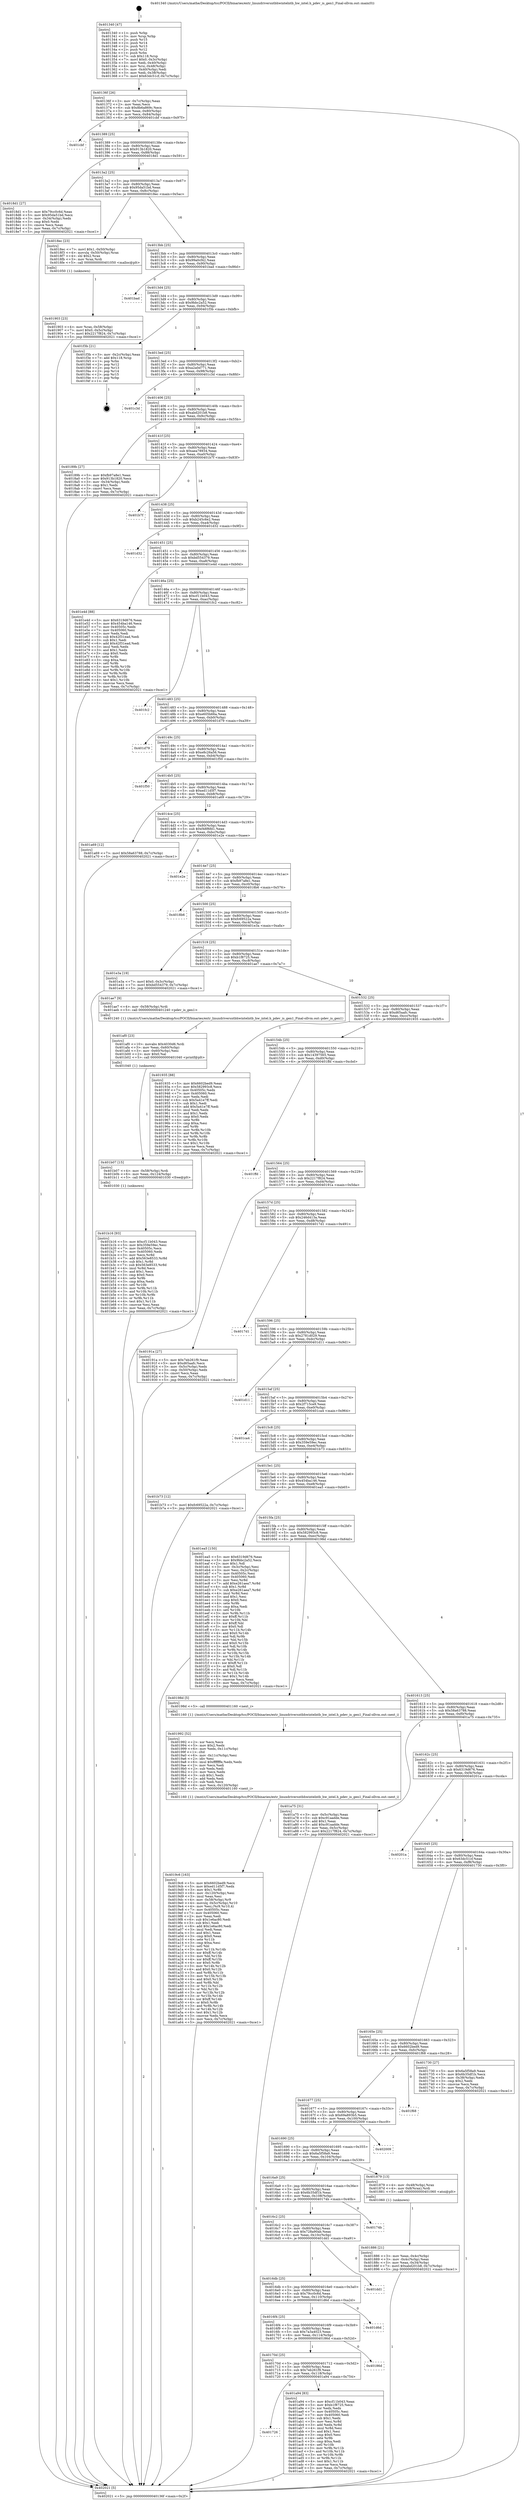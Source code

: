 digraph "0x401340" {
  label = "0x401340 (/mnt/c/Users/mathe/Desktop/tcc/POCII/binaries/extr_linuxdriversntbhwintelntb_hw_intel.h_pdev_is_gen1_Final-ollvm.out::main(0))"
  labelloc = "t"
  node[shape=record]

  Entry [label="",width=0.3,height=0.3,shape=circle,fillcolor=black,style=filled]
  "0x40136f" [label="{
     0x40136f [26]\l
     | [instrs]\l
     &nbsp;&nbsp;0x40136f \<+3\>: mov -0x7c(%rbp),%eax\l
     &nbsp;&nbsp;0x401372 \<+2\>: mov %eax,%ecx\l
     &nbsp;&nbsp;0x401374 \<+6\>: sub $0x8b6a869c,%ecx\l
     &nbsp;&nbsp;0x40137a \<+3\>: mov %eax,-0x80(%rbp)\l
     &nbsp;&nbsp;0x40137d \<+6\>: mov %ecx,-0x84(%rbp)\l
     &nbsp;&nbsp;0x401383 \<+6\>: je 0000000000401cbf \<main+0x97f\>\l
  }"]
  "0x401cbf" [label="{
     0x401cbf\l
  }", style=dashed]
  "0x401389" [label="{
     0x401389 [25]\l
     | [instrs]\l
     &nbsp;&nbsp;0x401389 \<+5\>: jmp 000000000040138e \<main+0x4e\>\l
     &nbsp;&nbsp;0x40138e \<+3\>: mov -0x80(%rbp),%eax\l
     &nbsp;&nbsp;0x401391 \<+5\>: sub $0x913b1820,%eax\l
     &nbsp;&nbsp;0x401396 \<+6\>: mov %eax,-0x88(%rbp)\l
     &nbsp;&nbsp;0x40139c \<+6\>: je 00000000004018d1 \<main+0x591\>\l
  }"]
  Exit [label="",width=0.3,height=0.3,shape=circle,fillcolor=black,style=filled,peripheries=2]
  "0x4018d1" [label="{
     0x4018d1 [27]\l
     | [instrs]\l
     &nbsp;&nbsp;0x4018d1 \<+5\>: mov $0x79cc0c6d,%eax\l
     &nbsp;&nbsp;0x4018d6 \<+5\>: mov $0x95da51bd,%ecx\l
     &nbsp;&nbsp;0x4018db \<+3\>: mov -0x34(%rbp),%edx\l
     &nbsp;&nbsp;0x4018de \<+3\>: cmp $0x0,%edx\l
     &nbsp;&nbsp;0x4018e1 \<+3\>: cmove %ecx,%eax\l
     &nbsp;&nbsp;0x4018e4 \<+3\>: mov %eax,-0x7c(%rbp)\l
     &nbsp;&nbsp;0x4018e7 \<+5\>: jmp 0000000000402021 \<main+0xce1\>\l
  }"]
  "0x4013a2" [label="{
     0x4013a2 [25]\l
     | [instrs]\l
     &nbsp;&nbsp;0x4013a2 \<+5\>: jmp 00000000004013a7 \<main+0x67\>\l
     &nbsp;&nbsp;0x4013a7 \<+3\>: mov -0x80(%rbp),%eax\l
     &nbsp;&nbsp;0x4013aa \<+5\>: sub $0x95da51bd,%eax\l
     &nbsp;&nbsp;0x4013af \<+6\>: mov %eax,-0x8c(%rbp)\l
     &nbsp;&nbsp;0x4013b5 \<+6\>: je 00000000004018ec \<main+0x5ac\>\l
  }"]
  "0x401b16" [label="{
     0x401b16 [93]\l
     | [instrs]\l
     &nbsp;&nbsp;0x401b16 \<+5\>: mov $0xcf11b043,%eax\l
     &nbsp;&nbsp;0x401b1b \<+5\>: mov $0x359e59ec,%esi\l
     &nbsp;&nbsp;0x401b20 \<+7\>: mov 0x40505c,%ecx\l
     &nbsp;&nbsp;0x401b27 \<+7\>: mov 0x405060,%edx\l
     &nbsp;&nbsp;0x401b2e \<+3\>: mov %ecx,%r8d\l
     &nbsp;&nbsp;0x401b31 \<+7\>: add $0x563e8533,%r8d\l
     &nbsp;&nbsp;0x401b38 \<+4\>: sub $0x1,%r8d\l
     &nbsp;&nbsp;0x401b3c \<+7\>: sub $0x563e8533,%r8d\l
     &nbsp;&nbsp;0x401b43 \<+4\>: imul %r8d,%ecx\l
     &nbsp;&nbsp;0x401b47 \<+3\>: and $0x1,%ecx\l
     &nbsp;&nbsp;0x401b4a \<+3\>: cmp $0x0,%ecx\l
     &nbsp;&nbsp;0x401b4d \<+4\>: sete %r9b\l
     &nbsp;&nbsp;0x401b51 \<+3\>: cmp $0xa,%edx\l
     &nbsp;&nbsp;0x401b54 \<+4\>: setl %r10b\l
     &nbsp;&nbsp;0x401b58 \<+3\>: mov %r9b,%r11b\l
     &nbsp;&nbsp;0x401b5b \<+3\>: and %r10b,%r11b\l
     &nbsp;&nbsp;0x401b5e \<+3\>: xor %r10b,%r9b\l
     &nbsp;&nbsp;0x401b61 \<+3\>: or %r9b,%r11b\l
     &nbsp;&nbsp;0x401b64 \<+4\>: test $0x1,%r11b\l
     &nbsp;&nbsp;0x401b68 \<+3\>: cmovne %esi,%eax\l
     &nbsp;&nbsp;0x401b6b \<+3\>: mov %eax,-0x7c(%rbp)\l
     &nbsp;&nbsp;0x401b6e \<+5\>: jmp 0000000000402021 \<main+0xce1\>\l
  }"]
  "0x4018ec" [label="{
     0x4018ec [23]\l
     | [instrs]\l
     &nbsp;&nbsp;0x4018ec \<+7\>: movl $0x1,-0x50(%rbp)\l
     &nbsp;&nbsp;0x4018f3 \<+4\>: movslq -0x50(%rbp),%rax\l
     &nbsp;&nbsp;0x4018f7 \<+4\>: shl $0x2,%rax\l
     &nbsp;&nbsp;0x4018fb \<+3\>: mov %rax,%rdi\l
     &nbsp;&nbsp;0x4018fe \<+5\>: call 0000000000401050 \<malloc@plt\>\l
     | [calls]\l
     &nbsp;&nbsp;0x401050 \{1\} (unknown)\l
  }"]
  "0x4013bb" [label="{
     0x4013bb [25]\l
     | [instrs]\l
     &nbsp;&nbsp;0x4013bb \<+5\>: jmp 00000000004013c0 \<main+0x80\>\l
     &nbsp;&nbsp;0x4013c0 \<+3\>: mov -0x80(%rbp),%eax\l
     &nbsp;&nbsp;0x4013c3 \<+5\>: sub $0x99a0cf42,%eax\l
     &nbsp;&nbsp;0x4013c8 \<+6\>: mov %eax,-0x90(%rbp)\l
     &nbsp;&nbsp;0x4013ce \<+6\>: je 0000000000401bad \<main+0x86d\>\l
  }"]
  "0x401b07" [label="{
     0x401b07 [15]\l
     | [instrs]\l
     &nbsp;&nbsp;0x401b07 \<+4\>: mov -0x58(%rbp),%rdi\l
     &nbsp;&nbsp;0x401b0b \<+6\>: mov %eax,-0x124(%rbp)\l
     &nbsp;&nbsp;0x401b11 \<+5\>: call 0000000000401030 \<free@plt\>\l
     | [calls]\l
     &nbsp;&nbsp;0x401030 \{1\} (unknown)\l
  }"]
  "0x401bad" [label="{
     0x401bad\l
  }", style=dashed]
  "0x4013d4" [label="{
     0x4013d4 [25]\l
     | [instrs]\l
     &nbsp;&nbsp;0x4013d4 \<+5\>: jmp 00000000004013d9 \<main+0x99\>\l
     &nbsp;&nbsp;0x4013d9 \<+3\>: mov -0x80(%rbp),%eax\l
     &nbsp;&nbsp;0x4013dc \<+5\>: sub $0x9bbc2a52,%eax\l
     &nbsp;&nbsp;0x4013e1 \<+6\>: mov %eax,-0x94(%rbp)\l
     &nbsp;&nbsp;0x4013e7 \<+6\>: je 0000000000401f3b \<main+0xbfb\>\l
  }"]
  "0x401af0" [label="{
     0x401af0 [23]\l
     | [instrs]\l
     &nbsp;&nbsp;0x401af0 \<+10\>: movabs $0x4030d6,%rdi\l
     &nbsp;&nbsp;0x401afa \<+3\>: mov %eax,-0x60(%rbp)\l
     &nbsp;&nbsp;0x401afd \<+3\>: mov -0x60(%rbp),%esi\l
     &nbsp;&nbsp;0x401b00 \<+2\>: mov $0x0,%al\l
     &nbsp;&nbsp;0x401b02 \<+5\>: call 0000000000401040 \<printf@plt\>\l
     | [calls]\l
     &nbsp;&nbsp;0x401040 \{1\} (unknown)\l
  }"]
  "0x401f3b" [label="{
     0x401f3b [21]\l
     | [instrs]\l
     &nbsp;&nbsp;0x401f3b \<+3\>: mov -0x2c(%rbp),%eax\l
     &nbsp;&nbsp;0x401f3e \<+7\>: add $0x118,%rsp\l
     &nbsp;&nbsp;0x401f45 \<+1\>: pop %rbx\l
     &nbsp;&nbsp;0x401f46 \<+2\>: pop %r12\l
     &nbsp;&nbsp;0x401f48 \<+2\>: pop %r13\l
     &nbsp;&nbsp;0x401f4a \<+2\>: pop %r14\l
     &nbsp;&nbsp;0x401f4c \<+2\>: pop %r15\l
     &nbsp;&nbsp;0x401f4e \<+1\>: pop %rbp\l
     &nbsp;&nbsp;0x401f4f \<+1\>: ret\l
  }"]
  "0x4013ed" [label="{
     0x4013ed [25]\l
     | [instrs]\l
     &nbsp;&nbsp;0x4013ed \<+5\>: jmp 00000000004013f2 \<main+0xb2\>\l
     &nbsp;&nbsp;0x4013f2 \<+3\>: mov -0x80(%rbp),%eax\l
     &nbsp;&nbsp;0x4013f5 \<+5\>: sub $0xa2a0d771,%eax\l
     &nbsp;&nbsp;0x4013fa \<+6\>: mov %eax,-0x98(%rbp)\l
     &nbsp;&nbsp;0x401400 \<+6\>: je 0000000000401c3d \<main+0x8fd\>\l
  }"]
  "0x401726" [label="{
     0x401726\l
  }", style=dashed]
  "0x401c3d" [label="{
     0x401c3d\l
  }", style=dashed]
  "0x401406" [label="{
     0x401406 [25]\l
     | [instrs]\l
     &nbsp;&nbsp;0x401406 \<+5\>: jmp 000000000040140b \<main+0xcb\>\l
     &nbsp;&nbsp;0x40140b \<+3\>: mov -0x80(%rbp),%eax\l
     &nbsp;&nbsp;0x40140e \<+5\>: sub $0xabd201b8,%eax\l
     &nbsp;&nbsp;0x401413 \<+6\>: mov %eax,-0x9c(%rbp)\l
     &nbsp;&nbsp;0x401419 \<+6\>: je 000000000040189b \<main+0x55b\>\l
  }"]
  "0x401a94" [label="{
     0x401a94 [83]\l
     | [instrs]\l
     &nbsp;&nbsp;0x401a94 \<+5\>: mov $0xcf11b043,%eax\l
     &nbsp;&nbsp;0x401a99 \<+5\>: mov $0xb1f8725,%ecx\l
     &nbsp;&nbsp;0x401a9e \<+2\>: xor %edx,%edx\l
     &nbsp;&nbsp;0x401aa0 \<+7\>: mov 0x40505c,%esi\l
     &nbsp;&nbsp;0x401aa7 \<+7\>: mov 0x405060,%edi\l
     &nbsp;&nbsp;0x401aae \<+3\>: sub $0x1,%edx\l
     &nbsp;&nbsp;0x401ab1 \<+3\>: mov %esi,%r8d\l
     &nbsp;&nbsp;0x401ab4 \<+3\>: add %edx,%r8d\l
     &nbsp;&nbsp;0x401ab7 \<+4\>: imul %r8d,%esi\l
     &nbsp;&nbsp;0x401abb \<+3\>: and $0x1,%esi\l
     &nbsp;&nbsp;0x401abe \<+3\>: cmp $0x0,%esi\l
     &nbsp;&nbsp;0x401ac1 \<+4\>: sete %r9b\l
     &nbsp;&nbsp;0x401ac5 \<+3\>: cmp $0xa,%edi\l
     &nbsp;&nbsp;0x401ac8 \<+4\>: setl %r10b\l
     &nbsp;&nbsp;0x401acc \<+3\>: mov %r9b,%r11b\l
     &nbsp;&nbsp;0x401acf \<+3\>: and %r10b,%r11b\l
     &nbsp;&nbsp;0x401ad2 \<+3\>: xor %r10b,%r9b\l
     &nbsp;&nbsp;0x401ad5 \<+3\>: or %r9b,%r11b\l
     &nbsp;&nbsp;0x401ad8 \<+4\>: test $0x1,%r11b\l
     &nbsp;&nbsp;0x401adc \<+3\>: cmovne %ecx,%eax\l
     &nbsp;&nbsp;0x401adf \<+3\>: mov %eax,-0x7c(%rbp)\l
     &nbsp;&nbsp;0x401ae2 \<+5\>: jmp 0000000000402021 \<main+0xce1\>\l
  }"]
  "0x40189b" [label="{
     0x40189b [27]\l
     | [instrs]\l
     &nbsp;&nbsp;0x40189b \<+5\>: mov $0xfb97a8e1,%eax\l
     &nbsp;&nbsp;0x4018a0 \<+5\>: mov $0x913b1820,%ecx\l
     &nbsp;&nbsp;0x4018a5 \<+3\>: mov -0x34(%rbp),%edx\l
     &nbsp;&nbsp;0x4018a8 \<+3\>: cmp $0x1,%edx\l
     &nbsp;&nbsp;0x4018ab \<+3\>: cmovl %ecx,%eax\l
     &nbsp;&nbsp;0x4018ae \<+3\>: mov %eax,-0x7c(%rbp)\l
     &nbsp;&nbsp;0x4018b1 \<+5\>: jmp 0000000000402021 \<main+0xce1\>\l
  }"]
  "0x40141f" [label="{
     0x40141f [25]\l
     | [instrs]\l
     &nbsp;&nbsp;0x40141f \<+5\>: jmp 0000000000401424 \<main+0xe4\>\l
     &nbsp;&nbsp;0x401424 \<+3\>: mov -0x80(%rbp),%eax\l
     &nbsp;&nbsp;0x401427 \<+5\>: sub $0xaea78934,%eax\l
     &nbsp;&nbsp;0x40142c \<+6\>: mov %eax,-0xa0(%rbp)\l
     &nbsp;&nbsp;0x401432 \<+6\>: je 0000000000401b7f \<main+0x83f\>\l
  }"]
  "0x40170d" [label="{
     0x40170d [25]\l
     | [instrs]\l
     &nbsp;&nbsp;0x40170d \<+5\>: jmp 0000000000401712 \<main+0x3d2\>\l
     &nbsp;&nbsp;0x401712 \<+3\>: mov -0x80(%rbp),%eax\l
     &nbsp;&nbsp;0x401715 \<+5\>: sub $0x7eb261f9,%eax\l
     &nbsp;&nbsp;0x40171a \<+6\>: mov %eax,-0x118(%rbp)\l
     &nbsp;&nbsp;0x401720 \<+6\>: je 0000000000401a94 \<main+0x754\>\l
  }"]
  "0x401b7f" [label="{
     0x401b7f\l
  }", style=dashed]
  "0x401438" [label="{
     0x401438 [25]\l
     | [instrs]\l
     &nbsp;&nbsp;0x401438 \<+5\>: jmp 000000000040143d \<main+0xfd\>\l
     &nbsp;&nbsp;0x40143d \<+3\>: mov -0x80(%rbp),%eax\l
     &nbsp;&nbsp;0x401440 \<+5\>: sub $0xb245c6e2,%eax\l
     &nbsp;&nbsp;0x401445 \<+6\>: mov %eax,-0xa4(%rbp)\l
     &nbsp;&nbsp;0x40144b \<+6\>: je 0000000000401d32 \<main+0x9f2\>\l
  }"]
  "0x40186d" [label="{
     0x40186d\l
  }", style=dashed]
  "0x401d32" [label="{
     0x401d32\l
  }", style=dashed]
  "0x401451" [label="{
     0x401451 [25]\l
     | [instrs]\l
     &nbsp;&nbsp;0x401451 \<+5\>: jmp 0000000000401456 \<main+0x116\>\l
     &nbsp;&nbsp;0x401456 \<+3\>: mov -0x80(%rbp),%eax\l
     &nbsp;&nbsp;0x401459 \<+5\>: sub $0xbd554379,%eax\l
     &nbsp;&nbsp;0x40145e \<+6\>: mov %eax,-0xa8(%rbp)\l
     &nbsp;&nbsp;0x401464 \<+6\>: je 0000000000401e4d \<main+0xb0d\>\l
  }"]
  "0x4016f4" [label="{
     0x4016f4 [25]\l
     | [instrs]\l
     &nbsp;&nbsp;0x4016f4 \<+5\>: jmp 00000000004016f9 \<main+0x3b9\>\l
     &nbsp;&nbsp;0x4016f9 \<+3\>: mov -0x80(%rbp),%eax\l
     &nbsp;&nbsp;0x4016fc \<+5\>: sub $0x7a3a4023,%eax\l
     &nbsp;&nbsp;0x401701 \<+6\>: mov %eax,-0x114(%rbp)\l
     &nbsp;&nbsp;0x401707 \<+6\>: je 000000000040186d \<main+0x52d\>\l
  }"]
  "0x401e4d" [label="{
     0x401e4d [88]\l
     | [instrs]\l
     &nbsp;&nbsp;0x401e4d \<+5\>: mov $0x6319d676,%eax\l
     &nbsp;&nbsp;0x401e52 \<+5\>: mov $0x454ba146,%ecx\l
     &nbsp;&nbsp;0x401e57 \<+7\>: mov 0x40505c,%edx\l
     &nbsp;&nbsp;0x401e5e \<+7\>: mov 0x405060,%esi\l
     &nbsp;&nbsp;0x401e65 \<+2\>: mov %edx,%edi\l
     &nbsp;&nbsp;0x401e67 \<+6\>: sub $0x42f31ead,%edi\l
     &nbsp;&nbsp;0x401e6d \<+3\>: sub $0x1,%edi\l
     &nbsp;&nbsp;0x401e70 \<+6\>: add $0x42f31ead,%edi\l
     &nbsp;&nbsp;0x401e76 \<+3\>: imul %edi,%edx\l
     &nbsp;&nbsp;0x401e79 \<+3\>: and $0x1,%edx\l
     &nbsp;&nbsp;0x401e7c \<+3\>: cmp $0x0,%edx\l
     &nbsp;&nbsp;0x401e7f \<+4\>: sete %r8b\l
     &nbsp;&nbsp;0x401e83 \<+3\>: cmp $0xa,%esi\l
     &nbsp;&nbsp;0x401e86 \<+4\>: setl %r9b\l
     &nbsp;&nbsp;0x401e8a \<+3\>: mov %r8b,%r10b\l
     &nbsp;&nbsp;0x401e8d \<+3\>: and %r9b,%r10b\l
     &nbsp;&nbsp;0x401e90 \<+3\>: xor %r9b,%r8b\l
     &nbsp;&nbsp;0x401e93 \<+3\>: or %r8b,%r10b\l
     &nbsp;&nbsp;0x401e96 \<+4\>: test $0x1,%r10b\l
     &nbsp;&nbsp;0x401e9a \<+3\>: cmovne %ecx,%eax\l
     &nbsp;&nbsp;0x401e9d \<+3\>: mov %eax,-0x7c(%rbp)\l
     &nbsp;&nbsp;0x401ea0 \<+5\>: jmp 0000000000402021 \<main+0xce1\>\l
  }"]
  "0x40146a" [label="{
     0x40146a [25]\l
     | [instrs]\l
     &nbsp;&nbsp;0x40146a \<+5\>: jmp 000000000040146f \<main+0x12f\>\l
     &nbsp;&nbsp;0x40146f \<+3\>: mov -0x80(%rbp),%eax\l
     &nbsp;&nbsp;0x401472 \<+5\>: sub $0xcf11b043,%eax\l
     &nbsp;&nbsp;0x401477 \<+6\>: mov %eax,-0xac(%rbp)\l
     &nbsp;&nbsp;0x40147d \<+6\>: je 0000000000401fc2 \<main+0xc82\>\l
  }"]
  "0x401d6d" [label="{
     0x401d6d\l
  }", style=dashed]
  "0x401fc2" [label="{
     0x401fc2\l
  }", style=dashed]
  "0x401483" [label="{
     0x401483 [25]\l
     | [instrs]\l
     &nbsp;&nbsp;0x401483 \<+5\>: jmp 0000000000401488 \<main+0x148\>\l
     &nbsp;&nbsp;0x401488 \<+3\>: mov -0x80(%rbp),%eax\l
     &nbsp;&nbsp;0x40148b \<+5\>: sub $0xe605b66a,%eax\l
     &nbsp;&nbsp;0x401490 \<+6\>: mov %eax,-0xb0(%rbp)\l
     &nbsp;&nbsp;0x401496 \<+6\>: je 0000000000401d79 \<main+0xa39\>\l
  }"]
  "0x4016db" [label="{
     0x4016db [25]\l
     | [instrs]\l
     &nbsp;&nbsp;0x4016db \<+5\>: jmp 00000000004016e0 \<main+0x3a0\>\l
     &nbsp;&nbsp;0x4016e0 \<+3\>: mov -0x80(%rbp),%eax\l
     &nbsp;&nbsp;0x4016e3 \<+5\>: sub $0x79cc0c6d,%eax\l
     &nbsp;&nbsp;0x4016e8 \<+6\>: mov %eax,-0x110(%rbp)\l
     &nbsp;&nbsp;0x4016ee \<+6\>: je 0000000000401d6d \<main+0xa2d\>\l
  }"]
  "0x401d79" [label="{
     0x401d79\l
  }", style=dashed]
  "0x40149c" [label="{
     0x40149c [25]\l
     | [instrs]\l
     &nbsp;&nbsp;0x40149c \<+5\>: jmp 00000000004014a1 \<main+0x161\>\l
     &nbsp;&nbsp;0x4014a1 \<+3\>: mov -0x80(%rbp),%eax\l
     &nbsp;&nbsp;0x4014a4 \<+5\>: sub $0xe8c26a56,%eax\l
     &nbsp;&nbsp;0x4014a9 \<+6\>: mov %eax,-0xb4(%rbp)\l
     &nbsp;&nbsp;0x4014af \<+6\>: je 0000000000401f50 \<main+0xc10\>\l
  }"]
  "0x401dd1" [label="{
     0x401dd1\l
  }", style=dashed]
  "0x401f50" [label="{
     0x401f50\l
  }", style=dashed]
  "0x4014b5" [label="{
     0x4014b5 [25]\l
     | [instrs]\l
     &nbsp;&nbsp;0x4014b5 \<+5\>: jmp 00000000004014ba \<main+0x17a\>\l
     &nbsp;&nbsp;0x4014ba \<+3\>: mov -0x80(%rbp),%eax\l
     &nbsp;&nbsp;0x4014bd \<+5\>: sub $0xed11d5f7,%eax\l
     &nbsp;&nbsp;0x4014c2 \<+6\>: mov %eax,-0xb8(%rbp)\l
     &nbsp;&nbsp;0x4014c8 \<+6\>: je 0000000000401a69 \<main+0x729\>\l
  }"]
  "0x4016c2" [label="{
     0x4016c2 [25]\l
     | [instrs]\l
     &nbsp;&nbsp;0x4016c2 \<+5\>: jmp 00000000004016c7 \<main+0x387\>\l
     &nbsp;&nbsp;0x4016c7 \<+3\>: mov -0x80(%rbp),%eax\l
     &nbsp;&nbsp;0x4016ca \<+5\>: sub $0x728a90ab,%eax\l
     &nbsp;&nbsp;0x4016cf \<+6\>: mov %eax,-0x10c(%rbp)\l
     &nbsp;&nbsp;0x4016d5 \<+6\>: je 0000000000401dd1 \<main+0xa91\>\l
  }"]
  "0x401a69" [label="{
     0x401a69 [12]\l
     | [instrs]\l
     &nbsp;&nbsp;0x401a69 \<+7\>: movl $0x58a63788,-0x7c(%rbp)\l
     &nbsp;&nbsp;0x401a70 \<+5\>: jmp 0000000000402021 \<main+0xce1\>\l
  }"]
  "0x4014ce" [label="{
     0x4014ce [25]\l
     | [instrs]\l
     &nbsp;&nbsp;0x4014ce \<+5\>: jmp 00000000004014d3 \<main+0x193\>\l
     &nbsp;&nbsp;0x4014d3 \<+3\>: mov -0x80(%rbp),%eax\l
     &nbsp;&nbsp;0x4014d6 \<+5\>: sub $0xf48f6fd1,%eax\l
     &nbsp;&nbsp;0x4014db \<+6\>: mov %eax,-0xbc(%rbp)\l
     &nbsp;&nbsp;0x4014e1 \<+6\>: je 0000000000401e2e \<main+0xaee\>\l
  }"]
  "0x40174b" [label="{
     0x40174b\l
  }", style=dashed]
  "0x401e2e" [label="{
     0x401e2e\l
  }", style=dashed]
  "0x4014e7" [label="{
     0x4014e7 [25]\l
     | [instrs]\l
     &nbsp;&nbsp;0x4014e7 \<+5\>: jmp 00000000004014ec \<main+0x1ac\>\l
     &nbsp;&nbsp;0x4014ec \<+3\>: mov -0x80(%rbp),%eax\l
     &nbsp;&nbsp;0x4014ef \<+5\>: sub $0xfb97a8e1,%eax\l
     &nbsp;&nbsp;0x4014f4 \<+6\>: mov %eax,-0xc0(%rbp)\l
     &nbsp;&nbsp;0x4014fa \<+6\>: je 00000000004018b6 \<main+0x576\>\l
  }"]
  "0x4019c6" [label="{
     0x4019c6 [163]\l
     | [instrs]\l
     &nbsp;&nbsp;0x4019c6 \<+5\>: mov $0x6602bed9,%ecx\l
     &nbsp;&nbsp;0x4019cb \<+5\>: mov $0xed11d5f7,%edx\l
     &nbsp;&nbsp;0x4019d0 \<+3\>: mov $0x1,%r8b\l
     &nbsp;&nbsp;0x4019d3 \<+6\>: mov -0x120(%rbp),%esi\l
     &nbsp;&nbsp;0x4019d9 \<+3\>: imul %eax,%esi\l
     &nbsp;&nbsp;0x4019dc \<+4\>: mov -0x58(%rbp),%r9\l
     &nbsp;&nbsp;0x4019e0 \<+4\>: movslq -0x5c(%rbp),%r10\l
     &nbsp;&nbsp;0x4019e4 \<+4\>: mov %esi,(%r9,%r10,4)\l
     &nbsp;&nbsp;0x4019e8 \<+7\>: mov 0x40505c,%eax\l
     &nbsp;&nbsp;0x4019ef \<+7\>: mov 0x405060,%esi\l
     &nbsp;&nbsp;0x4019f6 \<+2\>: mov %eax,%edi\l
     &nbsp;&nbsp;0x4019f8 \<+6\>: sub $0x1e6ac80,%edi\l
     &nbsp;&nbsp;0x4019fe \<+3\>: sub $0x1,%edi\l
     &nbsp;&nbsp;0x401a01 \<+6\>: add $0x1e6ac80,%edi\l
     &nbsp;&nbsp;0x401a07 \<+3\>: imul %edi,%eax\l
     &nbsp;&nbsp;0x401a0a \<+3\>: and $0x1,%eax\l
     &nbsp;&nbsp;0x401a0d \<+3\>: cmp $0x0,%eax\l
     &nbsp;&nbsp;0x401a10 \<+4\>: sete %r11b\l
     &nbsp;&nbsp;0x401a14 \<+3\>: cmp $0xa,%esi\l
     &nbsp;&nbsp;0x401a17 \<+3\>: setl %bl\l
     &nbsp;&nbsp;0x401a1a \<+3\>: mov %r11b,%r14b\l
     &nbsp;&nbsp;0x401a1d \<+4\>: xor $0xff,%r14b\l
     &nbsp;&nbsp;0x401a21 \<+3\>: mov %bl,%r15b\l
     &nbsp;&nbsp;0x401a24 \<+4\>: xor $0xff,%r15b\l
     &nbsp;&nbsp;0x401a28 \<+4\>: xor $0x0,%r8b\l
     &nbsp;&nbsp;0x401a2c \<+3\>: mov %r14b,%r12b\l
     &nbsp;&nbsp;0x401a2f \<+4\>: and $0x0,%r12b\l
     &nbsp;&nbsp;0x401a33 \<+3\>: and %r8b,%r11b\l
     &nbsp;&nbsp;0x401a36 \<+3\>: mov %r15b,%r13b\l
     &nbsp;&nbsp;0x401a39 \<+4\>: and $0x0,%r13b\l
     &nbsp;&nbsp;0x401a3d \<+3\>: and %r8b,%bl\l
     &nbsp;&nbsp;0x401a40 \<+3\>: or %r11b,%r12b\l
     &nbsp;&nbsp;0x401a43 \<+3\>: or %bl,%r13b\l
     &nbsp;&nbsp;0x401a46 \<+3\>: xor %r13b,%r12b\l
     &nbsp;&nbsp;0x401a49 \<+3\>: or %r15b,%r14b\l
     &nbsp;&nbsp;0x401a4c \<+4\>: xor $0xff,%r14b\l
     &nbsp;&nbsp;0x401a50 \<+4\>: or $0x0,%r8b\l
     &nbsp;&nbsp;0x401a54 \<+3\>: and %r8b,%r14b\l
     &nbsp;&nbsp;0x401a57 \<+3\>: or %r14b,%r12b\l
     &nbsp;&nbsp;0x401a5a \<+4\>: test $0x1,%r12b\l
     &nbsp;&nbsp;0x401a5e \<+3\>: cmovne %edx,%ecx\l
     &nbsp;&nbsp;0x401a61 \<+3\>: mov %ecx,-0x7c(%rbp)\l
     &nbsp;&nbsp;0x401a64 \<+5\>: jmp 0000000000402021 \<main+0xce1\>\l
  }"]
  "0x4018b6" [label="{
     0x4018b6\l
  }", style=dashed]
  "0x401500" [label="{
     0x401500 [25]\l
     | [instrs]\l
     &nbsp;&nbsp;0x401500 \<+5\>: jmp 0000000000401505 \<main+0x1c5\>\l
     &nbsp;&nbsp;0x401505 \<+3\>: mov -0x80(%rbp),%eax\l
     &nbsp;&nbsp;0x401508 \<+5\>: sub $0xfc69522a,%eax\l
     &nbsp;&nbsp;0x40150d \<+6\>: mov %eax,-0xc4(%rbp)\l
     &nbsp;&nbsp;0x401513 \<+6\>: je 0000000000401e3a \<main+0xafa\>\l
  }"]
  "0x401992" [label="{
     0x401992 [52]\l
     | [instrs]\l
     &nbsp;&nbsp;0x401992 \<+2\>: xor %ecx,%ecx\l
     &nbsp;&nbsp;0x401994 \<+5\>: mov $0x2,%edx\l
     &nbsp;&nbsp;0x401999 \<+6\>: mov %edx,-0x11c(%rbp)\l
     &nbsp;&nbsp;0x40199f \<+1\>: cltd\l
     &nbsp;&nbsp;0x4019a0 \<+6\>: mov -0x11c(%rbp),%esi\l
     &nbsp;&nbsp;0x4019a6 \<+2\>: idiv %esi\l
     &nbsp;&nbsp;0x4019a8 \<+6\>: imul $0xfffffffe,%edx,%edx\l
     &nbsp;&nbsp;0x4019ae \<+2\>: mov %ecx,%edi\l
     &nbsp;&nbsp;0x4019b0 \<+2\>: sub %edx,%edi\l
     &nbsp;&nbsp;0x4019b2 \<+2\>: mov %ecx,%edx\l
     &nbsp;&nbsp;0x4019b4 \<+3\>: sub $0x1,%edx\l
     &nbsp;&nbsp;0x4019b7 \<+2\>: add %edx,%edi\l
     &nbsp;&nbsp;0x4019b9 \<+2\>: sub %edi,%ecx\l
     &nbsp;&nbsp;0x4019bb \<+6\>: mov %ecx,-0x120(%rbp)\l
     &nbsp;&nbsp;0x4019c1 \<+5\>: call 0000000000401160 \<next_i\>\l
     | [calls]\l
     &nbsp;&nbsp;0x401160 \{1\} (/mnt/c/Users/mathe/Desktop/tcc/POCII/binaries/extr_linuxdriversntbhwintelntb_hw_intel.h_pdev_is_gen1_Final-ollvm.out::next_i)\l
  }"]
  "0x401e3a" [label="{
     0x401e3a [19]\l
     | [instrs]\l
     &nbsp;&nbsp;0x401e3a \<+7\>: movl $0x0,-0x3c(%rbp)\l
     &nbsp;&nbsp;0x401e41 \<+7\>: movl $0xbd554379,-0x7c(%rbp)\l
     &nbsp;&nbsp;0x401e48 \<+5\>: jmp 0000000000402021 \<main+0xce1\>\l
  }"]
  "0x401519" [label="{
     0x401519 [25]\l
     | [instrs]\l
     &nbsp;&nbsp;0x401519 \<+5\>: jmp 000000000040151e \<main+0x1de\>\l
     &nbsp;&nbsp;0x40151e \<+3\>: mov -0x80(%rbp),%eax\l
     &nbsp;&nbsp;0x401521 \<+5\>: sub $0xb1f8725,%eax\l
     &nbsp;&nbsp;0x401526 \<+6\>: mov %eax,-0xc8(%rbp)\l
     &nbsp;&nbsp;0x40152c \<+6\>: je 0000000000401ae7 \<main+0x7a7\>\l
  }"]
  "0x401903" [label="{
     0x401903 [23]\l
     | [instrs]\l
     &nbsp;&nbsp;0x401903 \<+4\>: mov %rax,-0x58(%rbp)\l
     &nbsp;&nbsp;0x401907 \<+7\>: movl $0x0,-0x5c(%rbp)\l
     &nbsp;&nbsp;0x40190e \<+7\>: movl $0x2217f824,-0x7c(%rbp)\l
     &nbsp;&nbsp;0x401915 \<+5\>: jmp 0000000000402021 \<main+0xce1\>\l
  }"]
  "0x401ae7" [label="{
     0x401ae7 [9]\l
     | [instrs]\l
     &nbsp;&nbsp;0x401ae7 \<+4\>: mov -0x58(%rbp),%rdi\l
     &nbsp;&nbsp;0x401aeb \<+5\>: call 0000000000401240 \<pdev_is_gen1\>\l
     | [calls]\l
     &nbsp;&nbsp;0x401240 \{1\} (/mnt/c/Users/mathe/Desktop/tcc/POCII/binaries/extr_linuxdriversntbhwintelntb_hw_intel.h_pdev_is_gen1_Final-ollvm.out::pdev_is_gen1)\l
  }"]
  "0x401532" [label="{
     0x401532 [25]\l
     | [instrs]\l
     &nbsp;&nbsp;0x401532 \<+5\>: jmp 0000000000401537 \<main+0x1f7\>\l
     &nbsp;&nbsp;0x401537 \<+3\>: mov -0x80(%rbp),%eax\l
     &nbsp;&nbsp;0x40153a \<+5\>: sub $0xd65aafc,%eax\l
     &nbsp;&nbsp;0x40153f \<+6\>: mov %eax,-0xcc(%rbp)\l
     &nbsp;&nbsp;0x401545 \<+6\>: je 0000000000401935 \<main+0x5f5\>\l
  }"]
  "0x401886" [label="{
     0x401886 [21]\l
     | [instrs]\l
     &nbsp;&nbsp;0x401886 \<+3\>: mov %eax,-0x4c(%rbp)\l
     &nbsp;&nbsp;0x401889 \<+3\>: mov -0x4c(%rbp),%eax\l
     &nbsp;&nbsp;0x40188c \<+3\>: mov %eax,-0x34(%rbp)\l
     &nbsp;&nbsp;0x40188f \<+7\>: movl $0xabd201b8,-0x7c(%rbp)\l
     &nbsp;&nbsp;0x401896 \<+5\>: jmp 0000000000402021 \<main+0xce1\>\l
  }"]
  "0x401935" [label="{
     0x401935 [88]\l
     | [instrs]\l
     &nbsp;&nbsp;0x401935 \<+5\>: mov $0x6602bed9,%eax\l
     &nbsp;&nbsp;0x40193a \<+5\>: mov $0x582993c8,%ecx\l
     &nbsp;&nbsp;0x40193f \<+7\>: mov 0x40505c,%edx\l
     &nbsp;&nbsp;0x401946 \<+7\>: mov 0x405060,%esi\l
     &nbsp;&nbsp;0x40194d \<+2\>: mov %edx,%edi\l
     &nbsp;&nbsp;0x40194f \<+6\>: sub $0x5a41e7ff,%edi\l
     &nbsp;&nbsp;0x401955 \<+3\>: sub $0x1,%edi\l
     &nbsp;&nbsp;0x401958 \<+6\>: add $0x5a41e7ff,%edi\l
     &nbsp;&nbsp;0x40195e \<+3\>: imul %edi,%edx\l
     &nbsp;&nbsp;0x401961 \<+3\>: and $0x1,%edx\l
     &nbsp;&nbsp;0x401964 \<+3\>: cmp $0x0,%edx\l
     &nbsp;&nbsp;0x401967 \<+4\>: sete %r8b\l
     &nbsp;&nbsp;0x40196b \<+3\>: cmp $0xa,%esi\l
     &nbsp;&nbsp;0x40196e \<+4\>: setl %r9b\l
     &nbsp;&nbsp;0x401972 \<+3\>: mov %r8b,%r10b\l
     &nbsp;&nbsp;0x401975 \<+3\>: and %r9b,%r10b\l
     &nbsp;&nbsp;0x401978 \<+3\>: xor %r9b,%r8b\l
     &nbsp;&nbsp;0x40197b \<+3\>: or %r8b,%r10b\l
     &nbsp;&nbsp;0x40197e \<+4\>: test $0x1,%r10b\l
     &nbsp;&nbsp;0x401982 \<+3\>: cmovne %ecx,%eax\l
     &nbsp;&nbsp;0x401985 \<+3\>: mov %eax,-0x7c(%rbp)\l
     &nbsp;&nbsp;0x401988 \<+5\>: jmp 0000000000402021 \<main+0xce1\>\l
  }"]
  "0x40154b" [label="{
     0x40154b [25]\l
     | [instrs]\l
     &nbsp;&nbsp;0x40154b \<+5\>: jmp 0000000000401550 \<main+0x210\>\l
     &nbsp;&nbsp;0x401550 \<+3\>: mov -0x80(%rbp),%eax\l
     &nbsp;&nbsp;0x401553 \<+5\>: sub $0x14397565,%eax\l
     &nbsp;&nbsp;0x401558 \<+6\>: mov %eax,-0xd0(%rbp)\l
     &nbsp;&nbsp;0x40155e \<+6\>: je 0000000000401ffd \<main+0xcbd\>\l
  }"]
  "0x4016a9" [label="{
     0x4016a9 [25]\l
     | [instrs]\l
     &nbsp;&nbsp;0x4016a9 \<+5\>: jmp 00000000004016ae \<main+0x36e\>\l
     &nbsp;&nbsp;0x4016ae \<+3\>: mov -0x80(%rbp),%eax\l
     &nbsp;&nbsp;0x4016b1 \<+5\>: sub $0x6b35df1b,%eax\l
     &nbsp;&nbsp;0x4016b6 \<+6\>: mov %eax,-0x108(%rbp)\l
     &nbsp;&nbsp;0x4016bc \<+6\>: je 000000000040174b \<main+0x40b\>\l
  }"]
  "0x401ffd" [label="{
     0x401ffd\l
  }", style=dashed]
  "0x401564" [label="{
     0x401564 [25]\l
     | [instrs]\l
     &nbsp;&nbsp;0x401564 \<+5\>: jmp 0000000000401569 \<main+0x229\>\l
     &nbsp;&nbsp;0x401569 \<+3\>: mov -0x80(%rbp),%eax\l
     &nbsp;&nbsp;0x40156c \<+5\>: sub $0x2217f824,%eax\l
     &nbsp;&nbsp;0x401571 \<+6\>: mov %eax,-0xd4(%rbp)\l
     &nbsp;&nbsp;0x401577 \<+6\>: je 000000000040191a \<main+0x5da\>\l
  }"]
  "0x401879" [label="{
     0x401879 [13]\l
     | [instrs]\l
     &nbsp;&nbsp;0x401879 \<+4\>: mov -0x48(%rbp),%rax\l
     &nbsp;&nbsp;0x40187d \<+4\>: mov 0x8(%rax),%rdi\l
     &nbsp;&nbsp;0x401881 \<+5\>: call 0000000000401060 \<atoi@plt\>\l
     | [calls]\l
     &nbsp;&nbsp;0x401060 \{1\} (unknown)\l
  }"]
  "0x40191a" [label="{
     0x40191a [27]\l
     | [instrs]\l
     &nbsp;&nbsp;0x40191a \<+5\>: mov $0x7eb261f9,%eax\l
     &nbsp;&nbsp;0x40191f \<+5\>: mov $0xd65aafc,%ecx\l
     &nbsp;&nbsp;0x401924 \<+3\>: mov -0x5c(%rbp),%edx\l
     &nbsp;&nbsp;0x401927 \<+3\>: cmp -0x50(%rbp),%edx\l
     &nbsp;&nbsp;0x40192a \<+3\>: cmovl %ecx,%eax\l
     &nbsp;&nbsp;0x40192d \<+3\>: mov %eax,-0x7c(%rbp)\l
     &nbsp;&nbsp;0x401930 \<+5\>: jmp 0000000000402021 \<main+0xce1\>\l
  }"]
  "0x40157d" [label="{
     0x40157d [25]\l
     | [instrs]\l
     &nbsp;&nbsp;0x40157d \<+5\>: jmp 0000000000401582 \<main+0x242\>\l
     &nbsp;&nbsp;0x401582 \<+3\>: mov -0x80(%rbp),%eax\l
     &nbsp;&nbsp;0x401585 \<+5\>: sub $0x246d413a,%eax\l
     &nbsp;&nbsp;0x40158a \<+6\>: mov %eax,-0xd8(%rbp)\l
     &nbsp;&nbsp;0x401590 \<+6\>: je 00000000004017d1 \<main+0x491\>\l
  }"]
  "0x401690" [label="{
     0x401690 [25]\l
     | [instrs]\l
     &nbsp;&nbsp;0x401690 \<+5\>: jmp 0000000000401695 \<main+0x355\>\l
     &nbsp;&nbsp;0x401695 \<+3\>: mov -0x80(%rbp),%eax\l
     &nbsp;&nbsp;0x401698 \<+5\>: sub $0x6a5f58a9,%eax\l
     &nbsp;&nbsp;0x40169d \<+6\>: mov %eax,-0x104(%rbp)\l
     &nbsp;&nbsp;0x4016a3 \<+6\>: je 0000000000401879 \<main+0x539\>\l
  }"]
  "0x4017d1" [label="{
     0x4017d1\l
  }", style=dashed]
  "0x401596" [label="{
     0x401596 [25]\l
     | [instrs]\l
     &nbsp;&nbsp;0x401596 \<+5\>: jmp 000000000040159b \<main+0x25b\>\l
     &nbsp;&nbsp;0x40159b \<+3\>: mov -0x80(%rbp),%eax\l
     &nbsp;&nbsp;0x40159e \<+5\>: sub $0x2781d029,%eax\l
     &nbsp;&nbsp;0x4015a3 \<+6\>: mov %eax,-0xdc(%rbp)\l
     &nbsp;&nbsp;0x4015a9 \<+6\>: je 0000000000401d11 \<main+0x9d1\>\l
  }"]
  "0x402009" [label="{
     0x402009\l
  }", style=dashed]
  "0x401d11" [label="{
     0x401d11\l
  }", style=dashed]
  "0x4015af" [label="{
     0x4015af [25]\l
     | [instrs]\l
     &nbsp;&nbsp;0x4015af \<+5\>: jmp 00000000004015b4 \<main+0x274\>\l
     &nbsp;&nbsp;0x4015b4 \<+3\>: mov -0x80(%rbp),%eax\l
     &nbsp;&nbsp;0x4015b7 \<+5\>: sub $0x2f715ce9,%eax\l
     &nbsp;&nbsp;0x4015bc \<+6\>: mov %eax,-0xe0(%rbp)\l
     &nbsp;&nbsp;0x4015c2 \<+6\>: je 0000000000401ca4 \<main+0x964\>\l
  }"]
  "0x401677" [label="{
     0x401677 [25]\l
     | [instrs]\l
     &nbsp;&nbsp;0x401677 \<+5\>: jmp 000000000040167c \<main+0x33c\>\l
     &nbsp;&nbsp;0x40167c \<+3\>: mov -0x80(%rbp),%eax\l
     &nbsp;&nbsp;0x40167f \<+5\>: sub $0x69a893b5,%eax\l
     &nbsp;&nbsp;0x401684 \<+6\>: mov %eax,-0x100(%rbp)\l
     &nbsp;&nbsp;0x40168a \<+6\>: je 0000000000402009 \<main+0xcc9\>\l
  }"]
  "0x401ca4" [label="{
     0x401ca4\l
  }", style=dashed]
  "0x4015c8" [label="{
     0x4015c8 [25]\l
     | [instrs]\l
     &nbsp;&nbsp;0x4015c8 \<+5\>: jmp 00000000004015cd \<main+0x28d\>\l
     &nbsp;&nbsp;0x4015cd \<+3\>: mov -0x80(%rbp),%eax\l
     &nbsp;&nbsp;0x4015d0 \<+5\>: sub $0x359e59ec,%eax\l
     &nbsp;&nbsp;0x4015d5 \<+6\>: mov %eax,-0xe4(%rbp)\l
     &nbsp;&nbsp;0x4015db \<+6\>: je 0000000000401b73 \<main+0x833\>\l
  }"]
  "0x401f68" [label="{
     0x401f68\l
  }", style=dashed]
  "0x401b73" [label="{
     0x401b73 [12]\l
     | [instrs]\l
     &nbsp;&nbsp;0x401b73 \<+7\>: movl $0xfc69522a,-0x7c(%rbp)\l
     &nbsp;&nbsp;0x401b7a \<+5\>: jmp 0000000000402021 \<main+0xce1\>\l
  }"]
  "0x4015e1" [label="{
     0x4015e1 [25]\l
     | [instrs]\l
     &nbsp;&nbsp;0x4015e1 \<+5\>: jmp 00000000004015e6 \<main+0x2a6\>\l
     &nbsp;&nbsp;0x4015e6 \<+3\>: mov -0x80(%rbp),%eax\l
     &nbsp;&nbsp;0x4015e9 \<+5\>: sub $0x454ba146,%eax\l
     &nbsp;&nbsp;0x4015ee \<+6\>: mov %eax,-0xe8(%rbp)\l
     &nbsp;&nbsp;0x4015f4 \<+6\>: je 0000000000401ea5 \<main+0xb65\>\l
  }"]
  "0x401340" [label="{
     0x401340 [47]\l
     | [instrs]\l
     &nbsp;&nbsp;0x401340 \<+1\>: push %rbp\l
     &nbsp;&nbsp;0x401341 \<+3\>: mov %rsp,%rbp\l
     &nbsp;&nbsp;0x401344 \<+2\>: push %r15\l
     &nbsp;&nbsp;0x401346 \<+2\>: push %r14\l
     &nbsp;&nbsp;0x401348 \<+2\>: push %r13\l
     &nbsp;&nbsp;0x40134a \<+2\>: push %r12\l
     &nbsp;&nbsp;0x40134c \<+1\>: push %rbx\l
     &nbsp;&nbsp;0x40134d \<+7\>: sub $0x118,%rsp\l
     &nbsp;&nbsp;0x401354 \<+7\>: movl $0x0,-0x3c(%rbp)\l
     &nbsp;&nbsp;0x40135b \<+3\>: mov %edi,-0x40(%rbp)\l
     &nbsp;&nbsp;0x40135e \<+4\>: mov %rsi,-0x48(%rbp)\l
     &nbsp;&nbsp;0x401362 \<+3\>: mov -0x40(%rbp),%edi\l
     &nbsp;&nbsp;0x401365 \<+3\>: mov %edi,-0x38(%rbp)\l
     &nbsp;&nbsp;0x401368 \<+7\>: movl $0x63dc51cf,-0x7c(%rbp)\l
  }"]
  "0x401ea5" [label="{
     0x401ea5 [150]\l
     | [instrs]\l
     &nbsp;&nbsp;0x401ea5 \<+5\>: mov $0x6319d676,%eax\l
     &nbsp;&nbsp;0x401eaa \<+5\>: mov $0x9bbc2a52,%ecx\l
     &nbsp;&nbsp;0x401eaf \<+2\>: mov $0x1,%dl\l
     &nbsp;&nbsp;0x401eb1 \<+3\>: mov -0x3c(%rbp),%esi\l
     &nbsp;&nbsp;0x401eb4 \<+3\>: mov %esi,-0x2c(%rbp)\l
     &nbsp;&nbsp;0x401eb7 \<+7\>: mov 0x40505c,%esi\l
     &nbsp;&nbsp;0x401ebe \<+7\>: mov 0x405060,%edi\l
     &nbsp;&nbsp;0x401ec5 \<+3\>: mov %esi,%r8d\l
     &nbsp;&nbsp;0x401ec8 \<+7\>: add $0xe261aea7,%r8d\l
     &nbsp;&nbsp;0x401ecf \<+4\>: sub $0x1,%r8d\l
     &nbsp;&nbsp;0x401ed3 \<+7\>: sub $0xe261aea7,%r8d\l
     &nbsp;&nbsp;0x401eda \<+4\>: imul %r8d,%esi\l
     &nbsp;&nbsp;0x401ede \<+3\>: and $0x1,%esi\l
     &nbsp;&nbsp;0x401ee1 \<+3\>: cmp $0x0,%esi\l
     &nbsp;&nbsp;0x401ee4 \<+4\>: sete %r9b\l
     &nbsp;&nbsp;0x401ee8 \<+3\>: cmp $0xa,%edi\l
     &nbsp;&nbsp;0x401eeb \<+4\>: setl %r10b\l
     &nbsp;&nbsp;0x401eef \<+3\>: mov %r9b,%r11b\l
     &nbsp;&nbsp;0x401ef2 \<+4\>: xor $0xff,%r11b\l
     &nbsp;&nbsp;0x401ef6 \<+3\>: mov %r10b,%bl\l
     &nbsp;&nbsp;0x401ef9 \<+3\>: xor $0xff,%bl\l
     &nbsp;&nbsp;0x401efc \<+3\>: xor $0x0,%dl\l
     &nbsp;&nbsp;0x401eff \<+3\>: mov %r11b,%r14b\l
     &nbsp;&nbsp;0x401f02 \<+4\>: and $0x0,%r14b\l
     &nbsp;&nbsp;0x401f06 \<+3\>: and %dl,%r9b\l
     &nbsp;&nbsp;0x401f09 \<+3\>: mov %bl,%r15b\l
     &nbsp;&nbsp;0x401f0c \<+4\>: and $0x0,%r15b\l
     &nbsp;&nbsp;0x401f10 \<+3\>: and %dl,%r10b\l
     &nbsp;&nbsp;0x401f13 \<+3\>: or %r9b,%r14b\l
     &nbsp;&nbsp;0x401f16 \<+3\>: or %r10b,%r15b\l
     &nbsp;&nbsp;0x401f19 \<+3\>: xor %r15b,%r14b\l
     &nbsp;&nbsp;0x401f1c \<+3\>: or %bl,%r11b\l
     &nbsp;&nbsp;0x401f1f \<+4\>: xor $0xff,%r11b\l
     &nbsp;&nbsp;0x401f23 \<+3\>: or $0x0,%dl\l
     &nbsp;&nbsp;0x401f26 \<+3\>: and %dl,%r11b\l
     &nbsp;&nbsp;0x401f29 \<+3\>: or %r11b,%r14b\l
     &nbsp;&nbsp;0x401f2c \<+4\>: test $0x1,%r14b\l
     &nbsp;&nbsp;0x401f30 \<+3\>: cmovne %ecx,%eax\l
     &nbsp;&nbsp;0x401f33 \<+3\>: mov %eax,-0x7c(%rbp)\l
     &nbsp;&nbsp;0x401f36 \<+5\>: jmp 0000000000402021 \<main+0xce1\>\l
  }"]
  "0x4015fa" [label="{
     0x4015fa [25]\l
     | [instrs]\l
     &nbsp;&nbsp;0x4015fa \<+5\>: jmp 00000000004015ff \<main+0x2bf\>\l
     &nbsp;&nbsp;0x4015ff \<+3\>: mov -0x80(%rbp),%eax\l
     &nbsp;&nbsp;0x401602 \<+5\>: sub $0x582993c8,%eax\l
     &nbsp;&nbsp;0x401607 \<+6\>: mov %eax,-0xec(%rbp)\l
     &nbsp;&nbsp;0x40160d \<+6\>: je 000000000040198d \<main+0x64d\>\l
  }"]
  "0x402021" [label="{
     0x402021 [5]\l
     | [instrs]\l
     &nbsp;&nbsp;0x402021 \<+5\>: jmp 000000000040136f \<main+0x2f\>\l
  }"]
  "0x40198d" [label="{
     0x40198d [5]\l
     | [instrs]\l
     &nbsp;&nbsp;0x40198d \<+5\>: call 0000000000401160 \<next_i\>\l
     | [calls]\l
     &nbsp;&nbsp;0x401160 \{1\} (/mnt/c/Users/mathe/Desktop/tcc/POCII/binaries/extr_linuxdriversntbhwintelntb_hw_intel.h_pdev_is_gen1_Final-ollvm.out::next_i)\l
  }"]
  "0x401613" [label="{
     0x401613 [25]\l
     | [instrs]\l
     &nbsp;&nbsp;0x401613 \<+5\>: jmp 0000000000401618 \<main+0x2d8\>\l
     &nbsp;&nbsp;0x401618 \<+3\>: mov -0x80(%rbp),%eax\l
     &nbsp;&nbsp;0x40161b \<+5\>: sub $0x58a63788,%eax\l
     &nbsp;&nbsp;0x401620 \<+6\>: mov %eax,-0xf0(%rbp)\l
     &nbsp;&nbsp;0x401626 \<+6\>: je 0000000000401a75 \<main+0x735\>\l
  }"]
  "0x40165e" [label="{
     0x40165e [25]\l
     | [instrs]\l
     &nbsp;&nbsp;0x40165e \<+5\>: jmp 0000000000401663 \<main+0x323\>\l
     &nbsp;&nbsp;0x401663 \<+3\>: mov -0x80(%rbp),%eax\l
     &nbsp;&nbsp;0x401666 \<+5\>: sub $0x6602bed9,%eax\l
     &nbsp;&nbsp;0x40166b \<+6\>: mov %eax,-0xfc(%rbp)\l
     &nbsp;&nbsp;0x401671 \<+6\>: je 0000000000401f68 \<main+0xc28\>\l
  }"]
  "0x401a75" [label="{
     0x401a75 [31]\l
     | [instrs]\l
     &nbsp;&nbsp;0x401a75 \<+3\>: mov -0x5c(%rbp),%eax\l
     &nbsp;&nbsp;0x401a78 \<+5\>: sub $0xc91aadde,%eax\l
     &nbsp;&nbsp;0x401a7d \<+3\>: add $0x1,%eax\l
     &nbsp;&nbsp;0x401a80 \<+5\>: add $0xc91aadde,%eax\l
     &nbsp;&nbsp;0x401a85 \<+3\>: mov %eax,-0x5c(%rbp)\l
     &nbsp;&nbsp;0x401a88 \<+7\>: movl $0x2217f824,-0x7c(%rbp)\l
     &nbsp;&nbsp;0x401a8f \<+5\>: jmp 0000000000402021 \<main+0xce1\>\l
  }"]
  "0x40162c" [label="{
     0x40162c [25]\l
     | [instrs]\l
     &nbsp;&nbsp;0x40162c \<+5\>: jmp 0000000000401631 \<main+0x2f1\>\l
     &nbsp;&nbsp;0x401631 \<+3\>: mov -0x80(%rbp),%eax\l
     &nbsp;&nbsp;0x401634 \<+5\>: sub $0x6319d676,%eax\l
     &nbsp;&nbsp;0x401639 \<+6\>: mov %eax,-0xf4(%rbp)\l
     &nbsp;&nbsp;0x40163f \<+6\>: je 000000000040201a \<main+0xcda\>\l
  }"]
  "0x401730" [label="{
     0x401730 [27]\l
     | [instrs]\l
     &nbsp;&nbsp;0x401730 \<+5\>: mov $0x6a5f58a9,%eax\l
     &nbsp;&nbsp;0x401735 \<+5\>: mov $0x6b35df1b,%ecx\l
     &nbsp;&nbsp;0x40173a \<+3\>: mov -0x38(%rbp),%edx\l
     &nbsp;&nbsp;0x40173d \<+3\>: cmp $0x2,%edx\l
     &nbsp;&nbsp;0x401740 \<+3\>: cmovne %ecx,%eax\l
     &nbsp;&nbsp;0x401743 \<+3\>: mov %eax,-0x7c(%rbp)\l
     &nbsp;&nbsp;0x401746 \<+5\>: jmp 0000000000402021 \<main+0xce1\>\l
  }"]
  "0x40201a" [label="{
     0x40201a\l
  }", style=dashed]
  "0x401645" [label="{
     0x401645 [25]\l
     | [instrs]\l
     &nbsp;&nbsp;0x401645 \<+5\>: jmp 000000000040164a \<main+0x30a\>\l
     &nbsp;&nbsp;0x40164a \<+3\>: mov -0x80(%rbp),%eax\l
     &nbsp;&nbsp;0x40164d \<+5\>: sub $0x63dc51cf,%eax\l
     &nbsp;&nbsp;0x401652 \<+6\>: mov %eax,-0xf8(%rbp)\l
     &nbsp;&nbsp;0x401658 \<+6\>: je 0000000000401730 \<main+0x3f0\>\l
  }"]
  Entry -> "0x401340" [label=" 1"]
  "0x40136f" -> "0x401cbf" [label=" 0"]
  "0x40136f" -> "0x401389" [label=" 18"]
  "0x401f3b" -> Exit [label=" 1"]
  "0x401389" -> "0x4018d1" [label=" 1"]
  "0x401389" -> "0x4013a2" [label=" 17"]
  "0x401ea5" -> "0x402021" [label=" 1"]
  "0x4013a2" -> "0x4018ec" [label=" 1"]
  "0x4013a2" -> "0x4013bb" [label=" 16"]
  "0x401e4d" -> "0x402021" [label=" 1"]
  "0x4013bb" -> "0x401bad" [label=" 0"]
  "0x4013bb" -> "0x4013d4" [label=" 16"]
  "0x401e3a" -> "0x402021" [label=" 1"]
  "0x4013d4" -> "0x401f3b" [label=" 1"]
  "0x4013d4" -> "0x4013ed" [label=" 15"]
  "0x401b73" -> "0x402021" [label=" 1"]
  "0x4013ed" -> "0x401c3d" [label=" 0"]
  "0x4013ed" -> "0x401406" [label=" 15"]
  "0x401b16" -> "0x402021" [label=" 1"]
  "0x401406" -> "0x40189b" [label=" 1"]
  "0x401406" -> "0x40141f" [label=" 14"]
  "0x401b07" -> "0x401b16" [label=" 1"]
  "0x40141f" -> "0x401b7f" [label=" 0"]
  "0x40141f" -> "0x401438" [label=" 14"]
  "0x401ae7" -> "0x401af0" [label=" 1"]
  "0x401438" -> "0x401d32" [label=" 0"]
  "0x401438" -> "0x401451" [label=" 14"]
  "0x401a94" -> "0x402021" [label=" 1"]
  "0x401451" -> "0x401e4d" [label=" 1"]
  "0x401451" -> "0x40146a" [label=" 13"]
  "0x40170d" -> "0x401a94" [label=" 1"]
  "0x40146a" -> "0x401fc2" [label=" 0"]
  "0x40146a" -> "0x401483" [label=" 13"]
  "0x401af0" -> "0x401b07" [label=" 1"]
  "0x401483" -> "0x401d79" [label=" 0"]
  "0x401483" -> "0x40149c" [label=" 13"]
  "0x4016f4" -> "0x40186d" [label=" 0"]
  "0x40149c" -> "0x401f50" [label=" 0"]
  "0x40149c" -> "0x4014b5" [label=" 13"]
  "0x40170d" -> "0x401726" [label=" 0"]
  "0x4014b5" -> "0x401a69" [label=" 1"]
  "0x4014b5" -> "0x4014ce" [label=" 12"]
  "0x4016db" -> "0x401d6d" [label=" 0"]
  "0x4014ce" -> "0x401e2e" [label=" 0"]
  "0x4014ce" -> "0x4014e7" [label=" 12"]
  "0x4016f4" -> "0x40170d" [label=" 1"]
  "0x4014e7" -> "0x4018b6" [label=" 0"]
  "0x4014e7" -> "0x401500" [label=" 12"]
  "0x4016c2" -> "0x401dd1" [label=" 0"]
  "0x401500" -> "0x401e3a" [label=" 1"]
  "0x401500" -> "0x401519" [label=" 11"]
  "0x4016db" -> "0x4016f4" [label=" 1"]
  "0x401519" -> "0x401ae7" [label=" 1"]
  "0x401519" -> "0x401532" [label=" 10"]
  "0x4016a9" -> "0x4016c2" [label=" 1"]
  "0x401532" -> "0x401935" [label=" 1"]
  "0x401532" -> "0x40154b" [label=" 9"]
  "0x4016a9" -> "0x40174b" [label=" 0"]
  "0x40154b" -> "0x401ffd" [label=" 0"]
  "0x40154b" -> "0x401564" [label=" 9"]
  "0x4016c2" -> "0x4016db" [label=" 1"]
  "0x401564" -> "0x40191a" [label=" 2"]
  "0x401564" -> "0x40157d" [label=" 7"]
  "0x401a75" -> "0x402021" [label=" 1"]
  "0x40157d" -> "0x4017d1" [label=" 0"]
  "0x40157d" -> "0x401596" [label=" 7"]
  "0x4019c6" -> "0x402021" [label=" 1"]
  "0x401596" -> "0x401d11" [label=" 0"]
  "0x401596" -> "0x4015af" [label=" 7"]
  "0x401992" -> "0x4019c6" [label=" 1"]
  "0x4015af" -> "0x401ca4" [label=" 0"]
  "0x4015af" -> "0x4015c8" [label=" 7"]
  "0x401935" -> "0x402021" [label=" 1"]
  "0x4015c8" -> "0x401b73" [label=" 1"]
  "0x4015c8" -> "0x4015e1" [label=" 6"]
  "0x40191a" -> "0x402021" [label=" 2"]
  "0x4015e1" -> "0x401ea5" [label=" 1"]
  "0x4015e1" -> "0x4015fa" [label=" 5"]
  "0x4018ec" -> "0x401903" [label=" 1"]
  "0x4015fa" -> "0x40198d" [label=" 1"]
  "0x4015fa" -> "0x401613" [label=" 4"]
  "0x4018d1" -> "0x402021" [label=" 1"]
  "0x401613" -> "0x401a75" [label=" 1"]
  "0x401613" -> "0x40162c" [label=" 3"]
  "0x40189b" -> "0x402021" [label=" 1"]
  "0x40162c" -> "0x40201a" [label=" 0"]
  "0x40162c" -> "0x401645" [label=" 3"]
  "0x401886" -> "0x402021" [label=" 1"]
  "0x401645" -> "0x401730" [label=" 1"]
  "0x401645" -> "0x40165e" [label=" 2"]
  "0x401730" -> "0x402021" [label=" 1"]
  "0x401340" -> "0x40136f" [label=" 1"]
  "0x402021" -> "0x40136f" [label=" 17"]
  "0x401903" -> "0x402021" [label=" 1"]
  "0x40165e" -> "0x401f68" [label=" 0"]
  "0x40165e" -> "0x401677" [label=" 2"]
  "0x40198d" -> "0x401992" [label=" 1"]
  "0x401677" -> "0x402009" [label=" 0"]
  "0x401677" -> "0x401690" [label=" 2"]
  "0x401a69" -> "0x402021" [label=" 1"]
  "0x401690" -> "0x401879" [label=" 1"]
  "0x401690" -> "0x4016a9" [label=" 1"]
  "0x401879" -> "0x401886" [label=" 1"]
}
